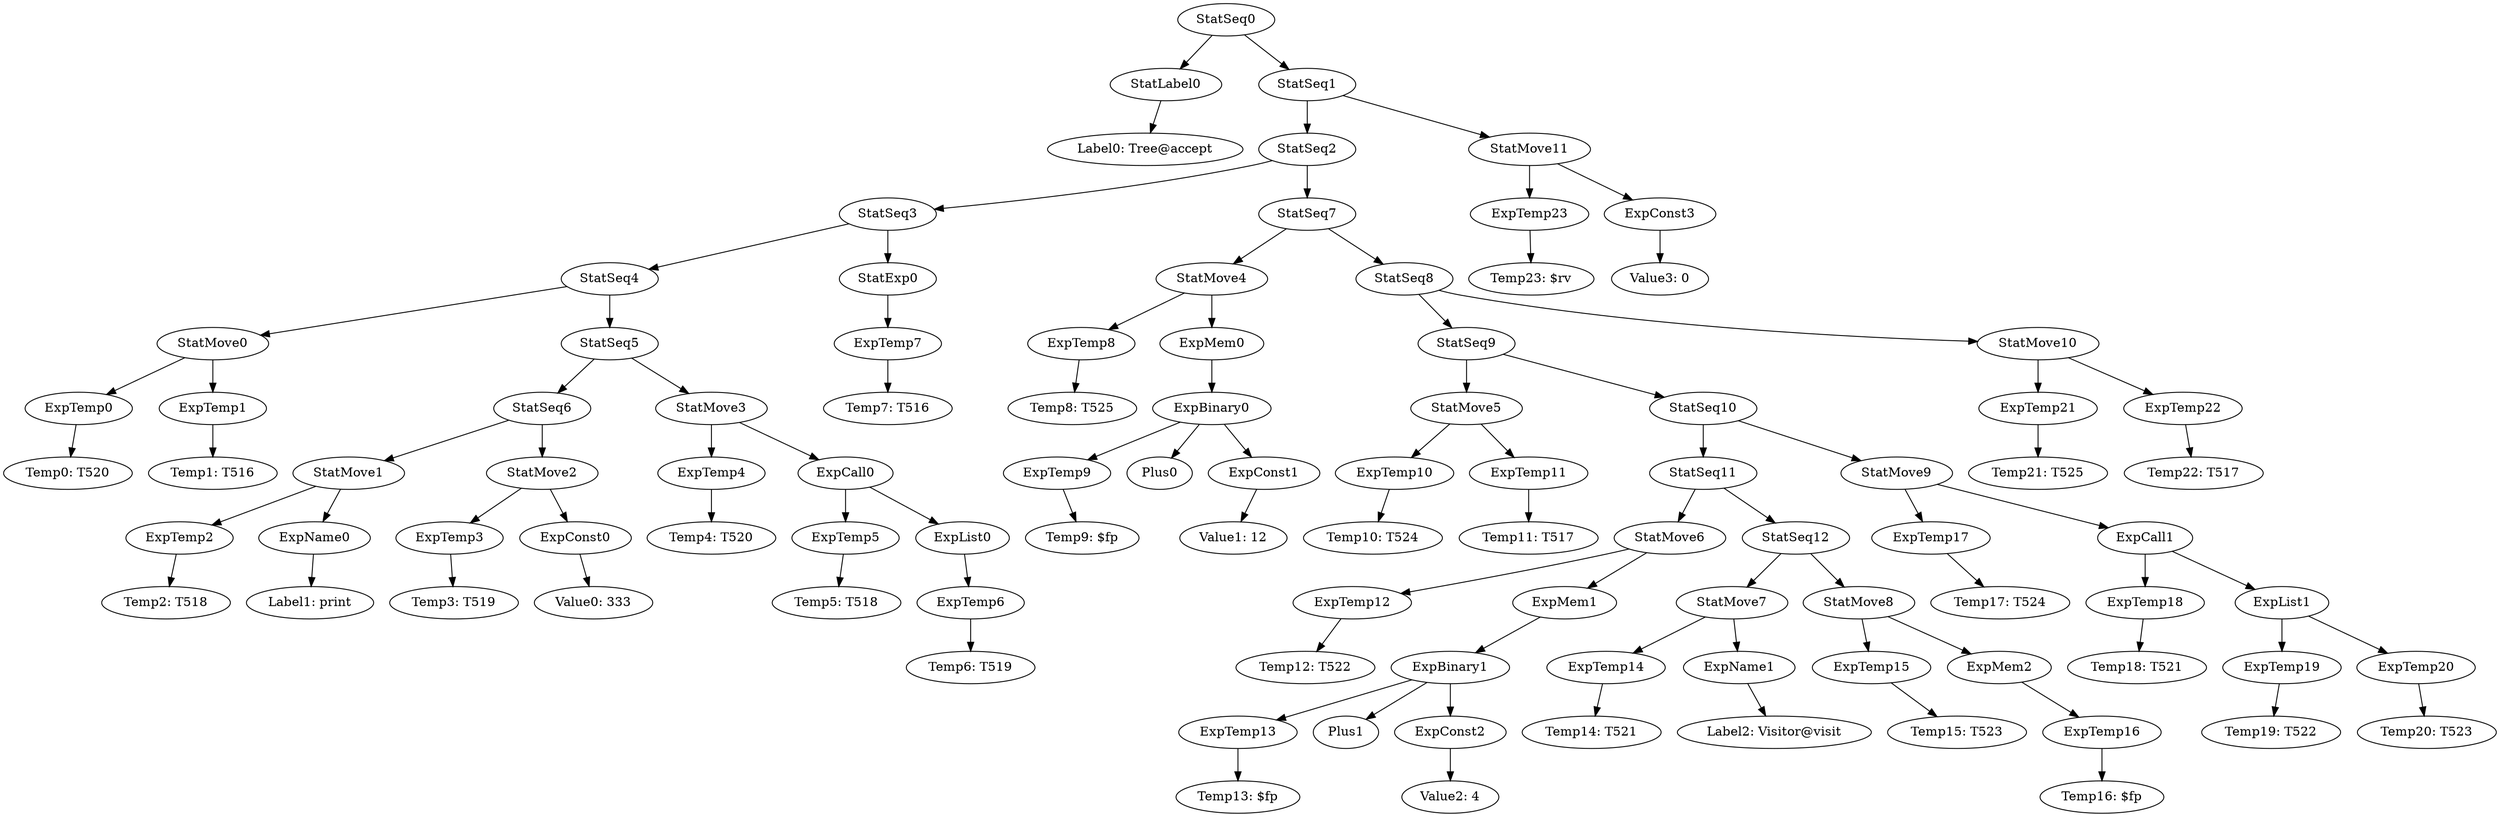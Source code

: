digraph {
	ordering = out;
	ExpConst3 -> "Value3: 0";
	StatMove11 -> ExpTemp23;
	StatMove11 -> ExpConst3;
	StatSeq1 -> StatSeq2;
	StatSeq1 -> StatMove11;
	StatMove10 -> ExpTemp21;
	StatMove10 -> ExpTemp22;
	ExpTemp20 -> "Temp20: T523";
	ExpCall1 -> ExpTemp18;
	ExpCall1 -> ExpList1;
	StatMove9 -> ExpTemp17;
	StatMove9 -> ExpCall1;
	ExpTemp21 -> "Temp21: T525";
	ExpTemp17 -> "Temp17: T524";
	ExpTemp16 -> "Temp16: $fp";
	ExpList0 -> ExpTemp6;
	ExpTemp5 -> "Temp5: T518";
	ExpTemp1 -> "Temp1: T516";
	ExpTemp14 -> "Temp14: T521";
	ExpTemp22 -> "Temp22: T517";
	StatMove3 -> ExpTemp4;
	StatMove3 -> ExpCall0;
	StatSeq4 -> StatMove0;
	StatSeq4 -> StatSeq5;
	ExpCall0 -> ExpTemp5;
	ExpCall0 -> ExpList0;
	StatSeq9 -> StatMove5;
	StatSeq9 -> StatSeq10;
	StatSeq11 -> StatMove6;
	StatSeq11 -> StatSeq12;
	ExpTemp4 -> "Temp4: T520";
	StatSeq5 -> StatSeq6;
	StatSeq5 -> StatMove3;
	StatMove1 -> ExpTemp2;
	StatMove1 -> ExpName0;
	ExpTemp18 -> "Temp18: T521";
	ExpTemp8 -> "Temp8: T525";
	ExpConst0 -> "Value0: 333";
	ExpTemp7 -> "Temp7: T516";
	ExpTemp0 -> "Temp0: T520";
	StatSeq8 -> StatSeq9;
	StatSeq8 -> StatMove10;
	ExpTemp3 -> "Temp3: T519";
	StatSeq6 -> StatMove1;
	StatSeq6 -> StatMove2;
	StatLabel0 -> "Label0: Tree@accept";
	StatSeq7 -> StatMove4;
	StatSeq7 -> StatSeq8;
	ExpTemp19 -> "Temp19: T522";
	StatMove2 -> ExpTemp3;
	StatMove2 -> ExpConst0;
	ExpTemp2 -> "Temp2: T518";
	ExpTemp10 -> "Temp10: T524";
	StatSeq3 -> StatSeq4;
	StatSeq3 -> StatExp0;
	StatMove8 -> ExpTemp15;
	StatMove8 -> ExpMem2;
	StatMove0 -> ExpTemp0;
	StatMove0 -> ExpTemp1;
	ExpName0 -> "Label1: print";
	StatSeq0 -> StatLabel0;
	StatSeq0 -> StatSeq1;
	ExpTemp11 -> "Temp11: T517";
	StatExp0 -> ExpTemp7;
	StatSeq2 -> StatSeq3;
	StatSeq2 -> StatSeq7;
	StatMove4 -> ExpTemp8;
	StatMove4 -> ExpMem0;
	ExpMem0 -> ExpBinary0;
	StatMove7 -> ExpTemp14;
	StatMove7 -> ExpName1;
	ExpTemp9 -> "Temp9: $fp";
	ExpTemp23 -> "Temp23: $rv";
	ExpBinary0 -> ExpTemp9;
	ExpBinary0 -> Plus0;
	ExpBinary0 -> ExpConst1;
	ExpMem2 -> ExpTemp16;
	ExpTemp12 -> "Temp12: T522";
	StatSeq12 -> StatMove7;
	StatSeq12 -> StatMove8;
	ExpConst1 -> "Value1: 12";
	StatMove5 -> ExpTemp10;
	StatMove5 -> ExpTemp11;
	ExpTemp6 -> "Temp6: T519";
	StatMove6 -> ExpTemp12;
	StatMove6 -> ExpMem1;
	ExpTemp13 -> "Temp13: $fp";
	ExpList1 -> ExpTemp19;
	ExpList1 -> ExpTemp20;
	ExpBinary1 -> ExpTemp13;
	ExpBinary1 -> Plus1;
	ExpBinary1 -> ExpConst2;
	ExpConst2 -> "Value2: 4";
	ExpMem1 -> ExpBinary1;
	StatSeq10 -> StatSeq11;
	StatSeq10 -> StatMove9;
	ExpTemp15 -> "Temp15: T523";
	ExpName1 -> "Label2: Visitor@visit";
}

